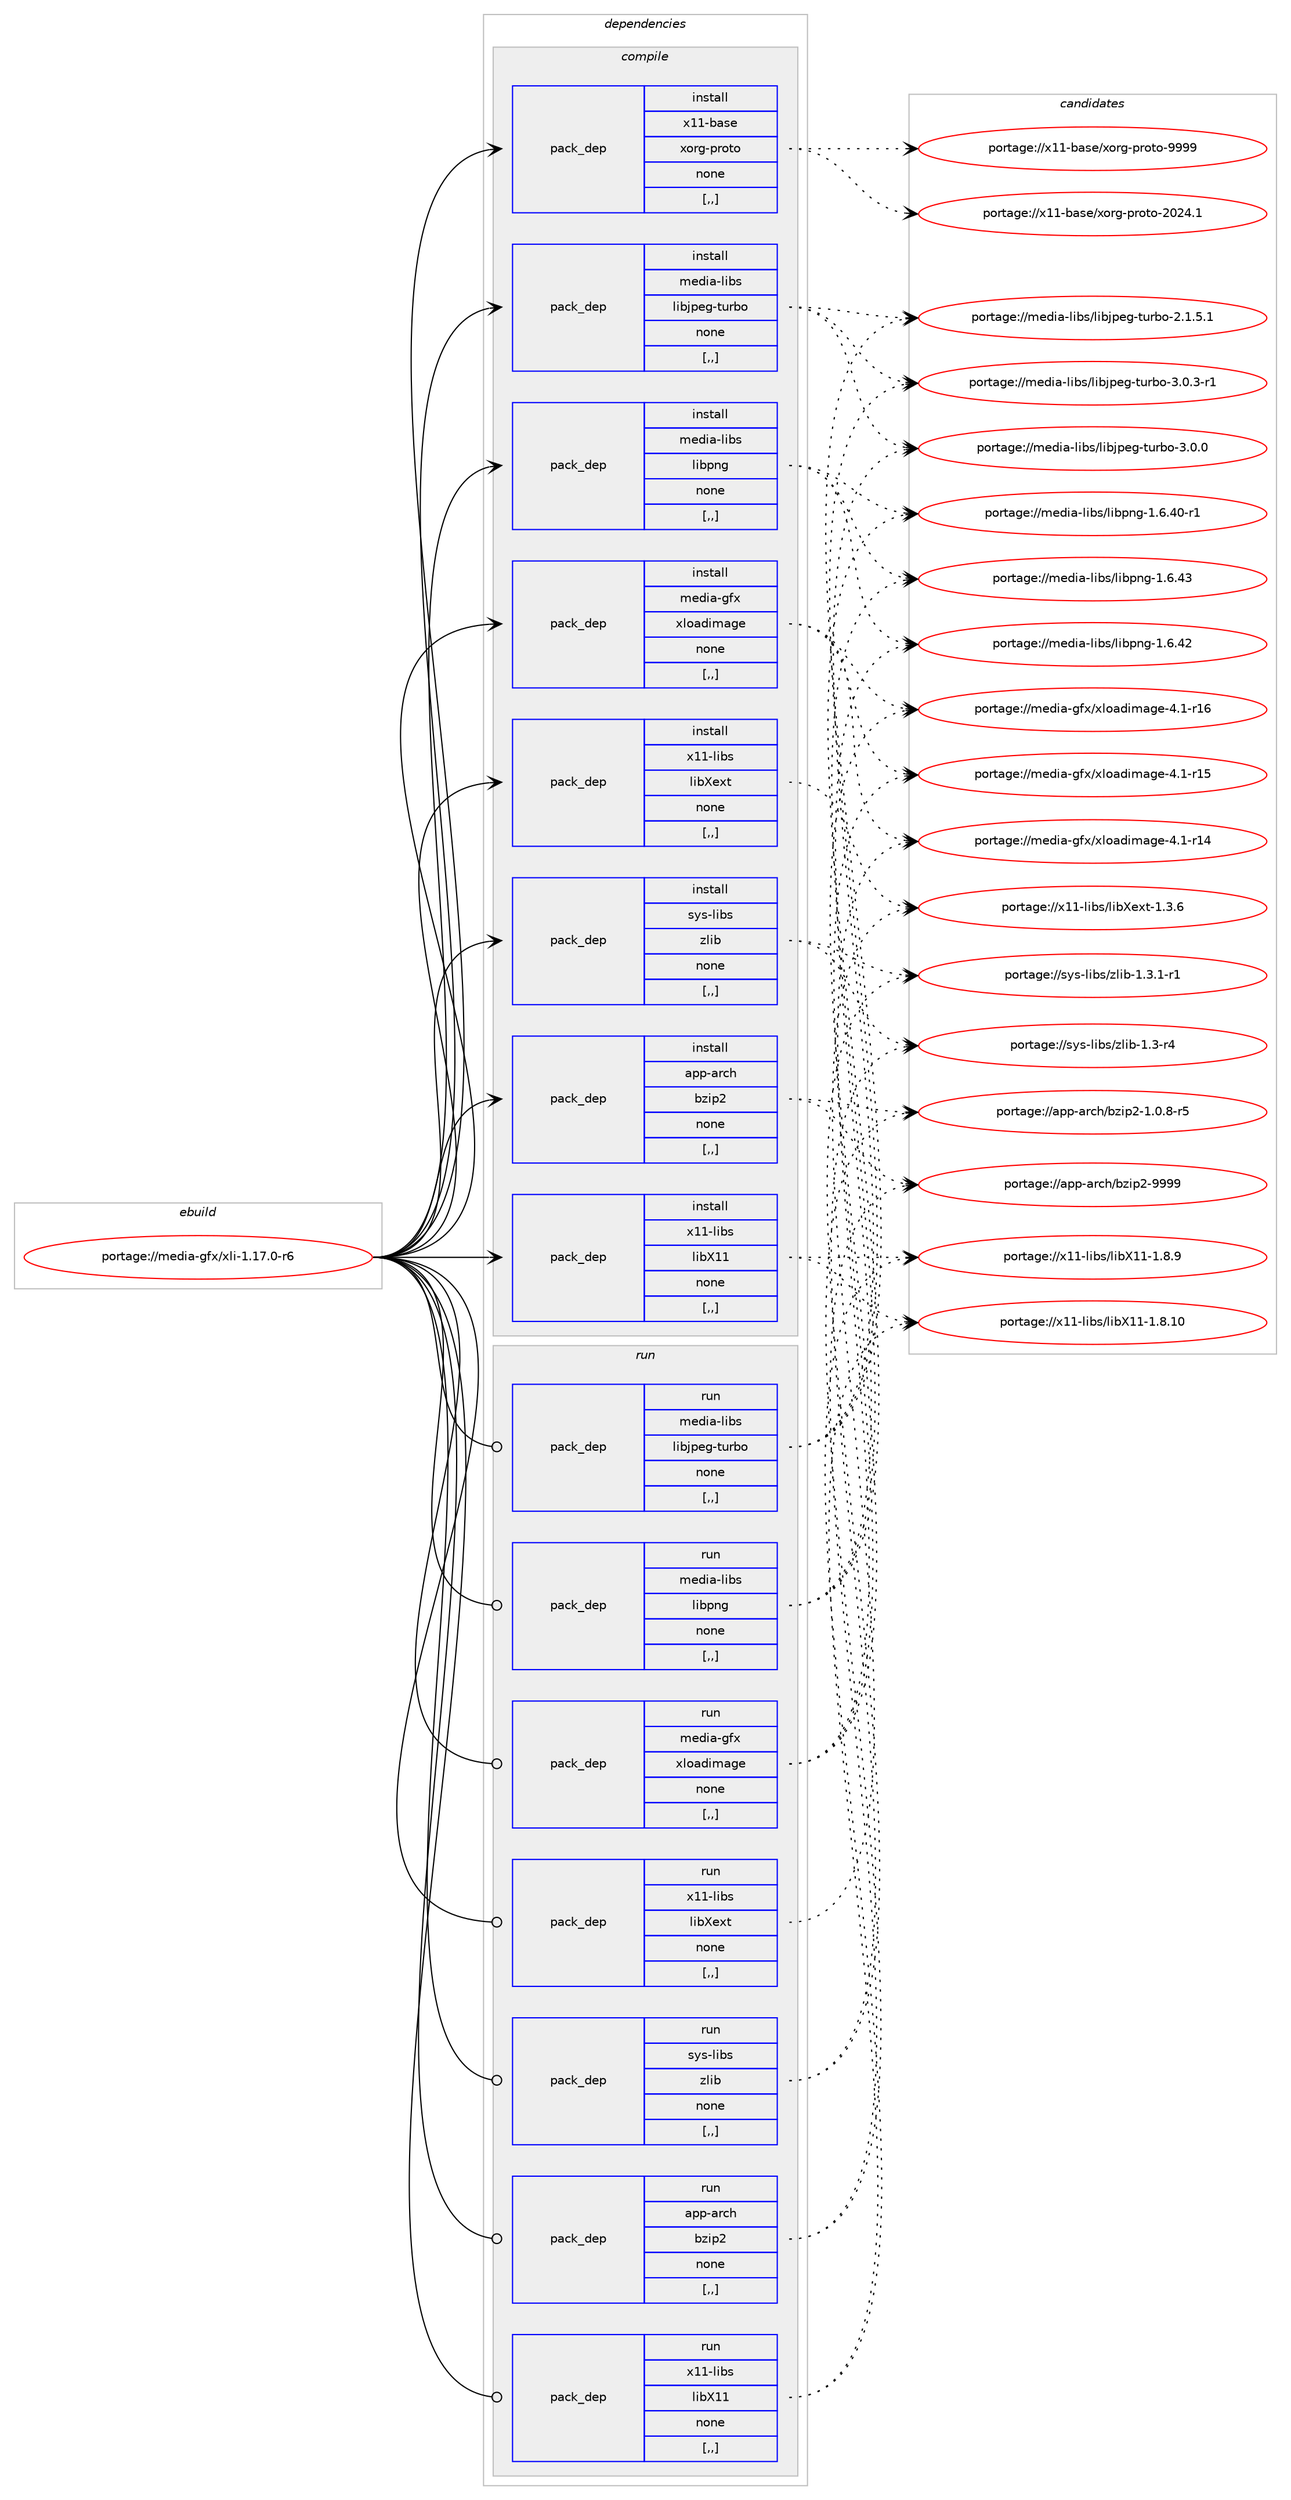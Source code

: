 digraph prolog {

# *************
# Graph options
# *************

newrank=true;
concentrate=true;
compound=true;
graph [rankdir=LR,fontname=Helvetica,fontsize=10,ranksep=1.5];#, ranksep=2.5, nodesep=0.2];
edge  [arrowhead=vee];
node  [fontname=Helvetica,fontsize=10];

# **********
# The ebuild
# **********

subgraph cluster_leftcol {
color=gray;
label=<<i>ebuild</i>>;
id [label="portage://media-gfx/xli-1.17.0-r6", color=red, width=4, href="../media-gfx/xli-1.17.0-r6.svg"];
}

# ****************
# The dependencies
# ****************

subgraph cluster_midcol {
color=gray;
label=<<i>dependencies</i>>;
subgraph cluster_compile {
fillcolor="#eeeeee";
style=filled;
label=<<i>compile</i>>;
subgraph pack218602 {
dependency295096 [label=<<TABLE BORDER="0" CELLBORDER="1" CELLSPACING="0" CELLPADDING="4" WIDTH="220"><TR><TD ROWSPAN="6" CELLPADDING="30">pack_dep</TD></TR><TR><TD WIDTH="110">install</TD></TR><TR><TD>app-arch</TD></TR><TR><TD>bzip2</TD></TR><TR><TD>none</TD></TR><TR><TD>[,,]</TD></TR></TABLE>>, shape=none, color=blue];
}
id:e -> dependency295096:w [weight=20,style="solid",arrowhead="vee"];
subgraph pack218603 {
dependency295097 [label=<<TABLE BORDER="0" CELLBORDER="1" CELLSPACING="0" CELLPADDING="4" WIDTH="220"><TR><TD ROWSPAN="6" CELLPADDING="30">pack_dep</TD></TR><TR><TD WIDTH="110">install</TD></TR><TR><TD>media-libs</TD></TR><TR><TD>libjpeg-turbo</TD></TR><TR><TD>none</TD></TR><TR><TD>[,,]</TD></TR></TABLE>>, shape=none, color=blue];
}
id:e -> dependency295097:w [weight=20,style="solid",arrowhead="vee"];
subgraph pack218604 {
dependency295098 [label=<<TABLE BORDER="0" CELLBORDER="1" CELLSPACING="0" CELLPADDING="4" WIDTH="220"><TR><TD ROWSPAN="6" CELLPADDING="30">pack_dep</TD></TR><TR><TD WIDTH="110">install</TD></TR><TR><TD>media-libs</TD></TR><TR><TD>libpng</TD></TR><TR><TD>none</TD></TR><TR><TD>[,,]</TD></TR></TABLE>>, shape=none, color=blue];
}
id:e -> dependency295098:w [weight=20,style="solid",arrowhead="vee"];
subgraph pack218605 {
dependency295099 [label=<<TABLE BORDER="0" CELLBORDER="1" CELLSPACING="0" CELLPADDING="4" WIDTH="220"><TR><TD ROWSPAN="6" CELLPADDING="30">pack_dep</TD></TR><TR><TD WIDTH="110">install</TD></TR><TR><TD>sys-libs</TD></TR><TR><TD>zlib</TD></TR><TR><TD>none</TD></TR><TR><TD>[,,]</TD></TR></TABLE>>, shape=none, color=blue];
}
id:e -> dependency295099:w [weight=20,style="solid",arrowhead="vee"];
subgraph pack218606 {
dependency295100 [label=<<TABLE BORDER="0" CELLBORDER="1" CELLSPACING="0" CELLPADDING="4" WIDTH="220"><TR><TD ROWSPAN="6" CELLPADDING="30">pack_dep</TD></TR><TR><TD WIDTH="110">install</TD></TR><TR><TD>x11-base</TD></TR><TR><TD>xorg-proto</TD></TR><TR><TD>none</TD></TR><TR><TD>[,,]</TD></TR></TABLE>>, shape=none, color=blue];
}
id:e -> dependency295100:w [weight=20,style="solid",arrowhead="vee"];
subgraph pack218607 {
dependency295101 [label=<<TABLE BORDER="0" CELLBORDER="1" CELLSPACING="0" CELLPADDING="4" WIDTH="220"><TR><TD ROWSPAN="6" CELLPADDING="30">pack_dep</TD></TR><TR><TD WIDTH="110">install</TD></TR><TR><TD>x11-libs</TD></TR><TR><TD>libX11</TD></TR><TR><TD>none</TD></TR><TR><TD>[,,]</TD></TR></TABLE>>, shape=none, color=blue];
}
id:e -> dependency295101:w [weight=20,style="solid",arrowhead="vee"];
subgraph pack218608 {
dependency295102 [label=<<TABLE BORDER="0" CELLBORDER="1" CELLSPACING="0" CELLPADDING="4" WIDTH="220"><TR><TD ROWSPAN="6" CELLPADDING="30">pack_dep</TD></TR><TR><TD WIDTH="110">install</TD></TR><TR><TD>x11-libs</TD></TR><TR><TD>libXext</TD></TR><TR><TD>none</TD></TR><TR><TD>[,,]</TD></TR></TABLE>>, shape=none, color=blue];
}
id:e -> dependency295102:w [weight=20,style="solid",arrowhead="vee"];
subgraph pack218609 {
dependency295103 [label=<<TABLE BORDER="0" CELLBORDER="1" CELLSPACING="0" CELLPADDING="4" WIDTH="220"><TR><TD ROWSPAN="6" CELLPADDING="30">pack_dep</TD></TR><TR><TD WIDTH="110">install</TD></TR><TR><TD>media-gfx</TD></TR><TR><TD>xloadimage</TD></TR><TR><TD>none</TD></TR><TR><TD>[,,]</TD></TR></TABLE>>, shape=none, color=blue];
}
id:e -> dependency295103:w [weight=20,style="solid",arrowhead="vee"];
}
subgraph cluster_compileandrun {
fillcolor="#eeeeee";
style=filled;
label=<<i>compile and run</i>>;
}
subgraph cluster_run {
fillcolor="#eeeeee";
style=filled;
label=<<i>run</i>>;
subgraph pack218610 {
dependency295104 [label=<<TABLE BORDER="0" CELLBORDER="1" CELLSPACING="0" CELLPADDING="4" WIDTH="220"><TR><TD ROWSPAN="6" CELLPADDING="30">pack_dep</TD></TR><TR><TD WIDTH="110">run</TD></TR><TR><TD>app-arch</TD></TR><TR><TD>bzip2</TD></TR><TR><TD>none</TD></TR><TR><TD>[,,]</TD></TR></TABLE>>, shape=none, color=blue];
}
id:e -> dependency295104:w [weight=20,style="solid",arrowhead="odot"];
subgraph pack218611 {
dependency295105 [label=<<TABLE BORDER="0" CELLBORDER="1" CELLSPACING="0" CELLPADDING="4" WIDTH="220"><TR><TD ROWSPAN="6" CELLPADDING="30">pack_dep</TD></TR><TR><TD WIDTH="110">run</TD></TR><TR><TD>media-libs</TD></TR><TR><TD>libjpeg-turbo</TD></TR><TR><TD>none</TD></TR><TR><TD>[,,]</TD></TR></TABLE>>, shape=none, color=blue];
}
id:e -> dependency295105:w [weight=20,style="solid",arrowhead="odot"];
subgraph pack218612 {
dependency295106 [label=<<TABLE BORDER="0" CELLBORDER="1" CELLSPACING="0" CELLPADDING="4" WIDTH="220"><TR><TD ROWSPAN="6" CELLPADDING="30">pack_dep</TD></TR><TR><TD WIDTH="110">run</TD></TR><TR><TD>media-libs</TD></TR><TR><TD>libpng</TD></TR><TR><TD>none</TD></TR><TR><TD>[,,]</TD></TR></TABLE>>, shape=none, color=blue];
}
id:e -> dependency295106:w [weight=20,style="solid",arrowhead="odot"];
subgraph pack218613 {
dependency295107 [label=<<TABLE BORDER="0" CELLBORDER="1" CELLSPACING="0" CELLPADDING="4" WIDTH="220"><TR><TD ROWSPAN="6" CELLPADDING="30">pack_dep</TD></TR><TR><TD WIDTH="110">run</TD></TR><TR><TD>sys-libs</TD></TR><TR><TD>zlib</TD></TR><TR><TD>none</TD></TR><TR><TD>[,,]</TD></TR></TABLE>>, shape=none, color=blue];
}
id:e -> dependency295107:w [weight=20,style="solid",arrowhead="odot"];
subgraph pack218614 {
dependency295108 [label=<<TABLE BORDER="0" CELLBORDER="1" CELLSPACING="0" CELLPADDING="4" WIDTH="220"><TR><TD ROWSPAN="6" CELLPADDING="30">pack_dep</TD></TR><TR><TD WIDTH="110">run</TD></TR><TR><TD>x11-libs</TD></TR><TR><TD>libX11</TD></TR><TR><TD>none</TD></TR><TR><TD>[,,]</TD></TR></TABLE>>, shape=none, color=blue];
}
id:e -> dependency295108:w [weight=20,style="solid",arrowhead="odot"];
subgraph pack218615 {
dependency295109 [label=<<TABLE BORDER="0" CELLBORDER="1" CELLSPACING="0" CELLPADDING="4" WIDTH="220"><TR><TD ROWSPAN="6" CELLPADDING="30">pack_dep</TD></TR><TR><TD WIDTH="110">run</TD></TR><TR><TD>x11-libs</TD></TR><TR><TD>libXext</TD></TR><TR><TD>none</TD></TR><TR><TD>[,,]</TD></TR></TABLE>>, shape=none, color=blue];
}
id:e -> dependency295109:w [weight=20,style="solid",arrowhead="odot"];
subgraph pack218616 {
dependency295110 [label=<<TABLE BORDER="0" CELLBORDER="1" CELLSPACING="0" CELLPADDING="4" WIDTH="220"><TR><TD ROWSPAN="6" CELLPADDING="30">pack_dep</TD></TR><TR><TD WIDTH="110">run</TD></TR><TR><TD>media-gfx</TD></TR><TR><TD>xloadimage</TD></TR><TR><TD>none</TD></TR><TR><TD>[,,]</TD></TR></TABLE>>, shape=none, color=blue];
}
id:e -> dependency295110:w [weight=20,style="solid",arrowhead="odot"];
}
}

# **************
# The candidates
# **************

subgraph cluster_choices {
rank=same;
color=gray;
label=<<i>candidates</i>>;

subgraph choice218602 {
color=black;
nodesep=1;
choice971121124597114991044798122105112504557575757 [label="portage://app-arch/bzip2-9999", color=red, width=4,href="../app-arch/bzip2-9999.svg"];
choice971121124597114991044798122105112504549464846564511453 [label="portage://app-arch/bzip2-1.0.8-r5", color=red, width=4,href="../app-arch/bzip2-1.0.8-r5.svg"];
dependency295096:e -> choice971121124597114991044798122105112504557575757:w [style=dotted,weight="100"];
dependency295096:e -> choice971121124597114991044798122105112504549464846564511453:w [style=dotted,weight="100"];
}
subgraph choice218603 {
color=black;
nodesep=1;
choice109101100105974510810598115471081059810611210110345116117114981114551464846514511449 [label="portage://media-libs/libjpeg-turbo-3.0.3-r1", color=red, width=4,href="../media-libs/libjpeg-turbo-3.0.3-r1.svg"];
choice10910110010597451081059811547108105981061121011034511611711498111455146484648 [label="portage://media-libs/libjpeg-turbo-3.0.0", color=red, width=4,href="../media-libs/libjpeg-turbo-3.0.0.svg"];
choice109101100105974510810598115471081059810611210110345116117114981114550464946534649 [label="portage://media-libs/libjpeg-turbo-2.1.5.1", color=red, width=4,href="../media-libs/libjpeg-turbo-2.1.5.1.svg"];
dependency295097:e -> choice109101100105974510810598115471081059810611210110345116117114981114551464846514511449:w [style=dotted,weight="100"];
dependency295097:e -> choice10910110010597451081059811547108105981061121011034511611711498111455146484648:w [style=dotted,weight="100"];
dependency295097:e -> choice109101100105974510810598115471081059810611210110345116117114981114550464946534649:w [style=dotted,weight="100"];
}
subgraph choice218604 {
color=black;
nodesep=1;
choice109101100105974510810598115471081059811211010345494654465251 [label="portage://media-libs/libpng-1.6.43", color=red, width=4,href="../media-libs/libpng-1.6.43.svg"];
choice109101100105974510810598115471081059811211010345494654465250 [label="portage://media-libs/libpng-1.6.42", color=red, width=4,href="../media-libs/libpng-1.6.42.svg"];
choice1091011001059745108105981154710810598112110103454946544652484511449 [label="portage://media-libs/libpng-1.6.40-r1", color=red, width=4,href="../media-libs/libpng-1.6.40-r1.svg"];
dependency295098:e -> choice109101100105974510810598115471081059811211010345494654465251:w [style=dotted,weight="100"];
dependency295098:e -> choice109101100105974510810598115471081059811211010345494654465250:w [style=dotted,weight="100"];
dependency295098:e -> choice1091011001059745108105981154710810598112110103454946544652484511449:w [style=dotted,weight="100"];
}
subgraph choice218605 {
color=black;
nodesep=1;
choice115121115451081059811547122108105984549465146494511449 [label="portage://sys-libs/zlib-1.3.1-r1", color=red, width=4,href="../sys-libs/zlib-1.3.1-r1.svg"];
choice11512111545108105981154712210810598454946514511452 [label="portage://sys-libs/zlib-1.3-r4", color=red, width=4,href="../sys-libs/zlib-1.3-r4.svg"];
dependency295099:e -> choice115121115451081059811547122108105984549465146494511449:w [style=dotted,weight="100"];
dependency295099:e -> choice11512111545108105981154712210810598454946514511452:w [style=dotted,weight="100"];
}
subgraph choice218606 {
color=black;
nodesep=1;
choice120494945989711510147120111114103451121141111161114557575757 [label="portage://x11-base/xorg-proto-9999", color=red, width=4,href="../x11-base/xorg-proto-9999.svg"];
choice1204949459897115101471201111141034511211411111611145504850524649 [label="portage://x11-base/xorg-proto-2024.1", color=red, width=4,href="../x11-base/xorg-proto-2024.1.svg"];
dependency295100:e -> choice120494945989711510147120111114103451121141111161114557575757:w [style=dotted,weight="100"];
dependency295100:e -> choice1204949459897115101471201111141034511211411111611145504850524649:w [style=dotted,weight="100"];
}
subgraph choice218607 {
color=black;
nodesep=1;
choice12049494510810598115471081059888494945494656464948 [label="portage://x11-libs/libX11-1.8.10", color=red, width=4,href="../x11-libs/libX11-1.8.10.svg"];
choice120494945108105981154710810598884949454946564657 [label="portage://x11-libs/libX11-1.8.9", color=red, width=4,href="../x11-libs/libX11-1.8.9.svg"];
dependency295101:e -> choice12049494510810598115471081059888494945494656464948:w [style=dotted,weight="100"];
dependency295101:e -> choice120494945108105981154710810598884949454946564657:w [style=dotted,weight="100"];
}
subgraph choice218608 {
color=black;
nodesep=1;
choice12049494510810598115471081059888101120116454946514654 [label="portage://x11-libs/libXext-1.3.6", color=red, width=4,href="../x11-libs/libXext-1.3.6.svg"];
dependency295102:e -> choice12049494510810598115471081059888101120116454946514654:w [style=dotted,weight="100"];
}
subgraph choice218609 {
color=black;
nodesep=1;
choice109101100105974510310212047120108111971001051099710310145524649451144954 [label="portage://media-gfx/xloadimage-4.1-r16", color=red, width=4,href="../media-gfx/xloadimage-4.1-r16.svg"];
choice109101100105974510310212047120108111971001051099710310145524649451144953 [label="portage://media-gfx/xloadimage-4.1-r15", color=red, width=4,href="../media-gfx/xloadimage-4.1-r15.svg"];
choice109101100105974510310212047120108111971001051099710310145524649451144952 [label="portage://media-gfx/xloadimage-4.1-r14", color=red, width=4,href="../media-gfx/xloadimage-4.1-r14.svg"];
dependency295103:e -> choice109101100105974510310212047120108111971001051099710310145524649451144954:w [style=dotted,weight="100"];
dependency295103:e -> choice109101100105974510310212047120108111971001051099710310145524649451144953:w [style=dotted,weight="100"];
dependency295103:e -> choice109101100105974510310212047120108111971001051099710310145524649451144952:w [style=dotted,weight="100"];
}
subgraph choice218610 {
color=black;
nodesep=1;
choice971121124597114991044798122105112504557575757 [label="portage://app-arch/bzip2-9999", color=red, width=4,href="../app-arch/bzip2-9999.svg"];
choice971121124597114991044798122105112504549464846564511453 [label="portage://app-arch/bzip2-1.0.8-r5", color=red, width=4,href="../app-arch/bzip2-1.0.8-r5.svg"];
dependency295104:e -> choice971121124597114991044798122105112504557575757:w [style=dotted,weight="100"];
dependency295104:e -> choice971121124597114991044798122105112504549464846564511453:w [style=dotted,weight="100"];
}
subgraph choice218611 {
color=black;
nodesep=1;
choice109101100105974510810598115471081059810611210110345116117114981114551464846514511449 [label="portage://media-libs/libjpeg-turbo-3.0.3-r1", color=red, width=4,href="../media-libs/libjpeg-turbo-3.0.3-r1.svg"];
choice10910110010597451081059811547108105981061121011034511611711498111455146484648 [label="portage://media-libs/libjpeg-turbo-3.0.0", color=red, width=4,href="../media-libs/libjpeg-turbo-3.0.0.svg"];
choice109101100105974510810598115471081059810611210110345116117114981114550464946534649 [label="portage://media-libs/libjpeg-turbo-2.1.5.1", color=red, width=4,href="../media-libs/libjpeg-turbo-2.1.5.1.svg"];
dependency295105:e -> choice109101100105974510810598115471081059810611210110345116117114981114551464846514511449:w [style=dotted,weight="100"];
dependency295105:e -> choice10910110010597451081059811547108105981061121011034511611711498111455146484648:w [style=dotted,weight="100"];
dependency295105:e -> choice109101100105974510810598115471081059810611210110345116117114981114550464946534649:w [style=dotted,weight="100"];
}
subgraph choice218612 {
color=black;
nodesep=1;
choice109101100105974510810598115471081059811211010345494654465251 [label="portage://media-libs/libpng-1.6.43", color=red, width=4,href="../media-libs/libpng-1.6.43.svg"];
choice109101100105974510810598115471081059811211010345494654465250 [label="portage://media-libs/libpng-1.6.42", color=red, width=4,href="../media-libs/libpng-1.6.42.svg"];
choice1091011001059745108105981154710810598112110103454946544652484511449 [label="portage://media-libs/libpng-1.6.40-r1", color=red, width=4,href="../media-libs/libpng-1.6.40-r1.svg"];
dependency295106:e -> choice109101100105974510810598115471081059811211010345494654465251:w [style=dotted,weight="100"];
dependency295106:e -> choice109101100105974510810598115471081059811211010345494654465250:w [style=dotted,weight="100"];
dependency295106:e -> choice1091011001059745108105981154710810598112110103454946544652484511449:w [style=dotted,weight="100"];
}
subgraph choice218613 {
color=black;
nodesep=1;
choice115121115451081059811547122108105984549465146494511449 [label="portage://sys-libs/zlib-1.3.1-r1", color=red, width=4,href="../sys-libs/zlib-1.3.1-r1.svg"];
choice11512111545108105981154712210810598454946514511452 [label="portage://sys-libs/zlib-1.3-r4", color=red, width=4,href="../sys-libs/zlib-1.3-r4.svg"];
dependency295107:e -> choice115121115451081059811547122108105984549465146494511449:w [style=dotted,weight="100"];
dependency295107:e -> choice11512111545108105981154712210810598454946514511452:w [style=dotted,weight="100"];
}
subgraph choice218614 {
color=black;
nodesep=1;
choice12049494510810598115471081059888494945494656464948 [label="portage://x11-libs/libX11-1.8.10", color=red, width=4,href="../x11-libs/libX11-1.8.10.svg"];
choice120494945108105981154710810598884949454946564657 [label="portage://x11-libs/libX11-1.8.9", color=red, width=4,href="../x11-libs/libX11-1.8.9.svg"];
dependency295108:e -> choice12049494510810598115471081059888494945494656464948:w [style=dotted,weight="100"];
dependency295108:e -> choice120494945108105981154710810598884949454946564657:w [style=dotted,weight="100"];
}
subgraph choice218615 {
color=black;
nodesep=1;
choice12049494510810598115471081059888101120116454946514654 [label="portage://x11-libs/libXext-1.3.6", color=red, width=4,href="../x11-libs/libXext-1.3.6.svg"];
dependency295109:e -> choice12049494510810598115471081059888101120116454946514654:w [style=dotted,weight="100"];
}
subgraph choice218616 {
color=black;
nodesep=1;
choice109101100105974510310212047120108111971001051099710310145524649451144954 [label="portage://media-gfx/xloadimage-4.1-r16", color=red, width=4,href="../media-gfx/xloadimage-4.1-r16.svg"];
choice109101100105974510310212047120108111971001051099710310145524649451144953 [label="portage://media-gfx/xloadimage-4.1-r15", color=red, width=4,href="../media-gfx/xloadimage-4.1-r15.svg"];
choice109101100105974510310212047120108111971001051099710310145524649451144952 [label="portage://media-gfx/xloadimage-4.1-r14", color=red, width=4,href="../media-gfx/xloadimage-4.1-r14.svg"];
dependency295110:e -> choice109101100105974510310212047120108111971001051099710310145524649451144954:w [style=dotted,weight="100"];
dependency295110:e -> choice109101100105974510310212047120108111971001051099710310145524649451144953:w [style=dotted,weight="100"];
dependency295110:e -> choice109101100105974510310212047120108111971001051099710310145524649451144952:w [style=dotted,weight="100"];
}
}

}

